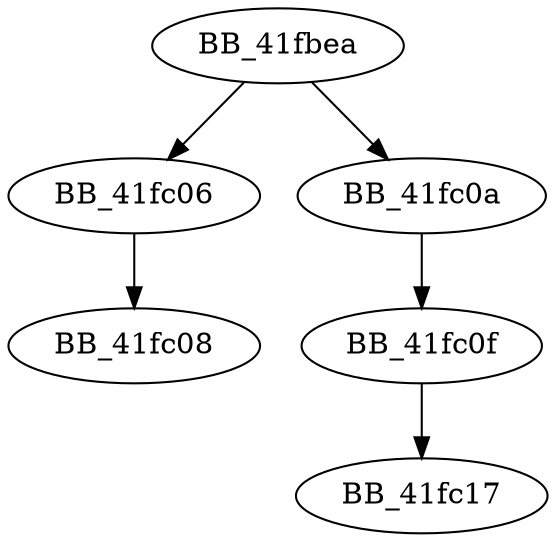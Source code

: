 DiGraph ___crtGetLocaleInfoEx{
BB_41fbea->BB_41fc06
BB_41fbea->BB_41fc0a
BB_41fc06->BB_41fc08
BB_41fc0a->BB_41fc0f
BB_41fc0f->BB_41fc17
}
